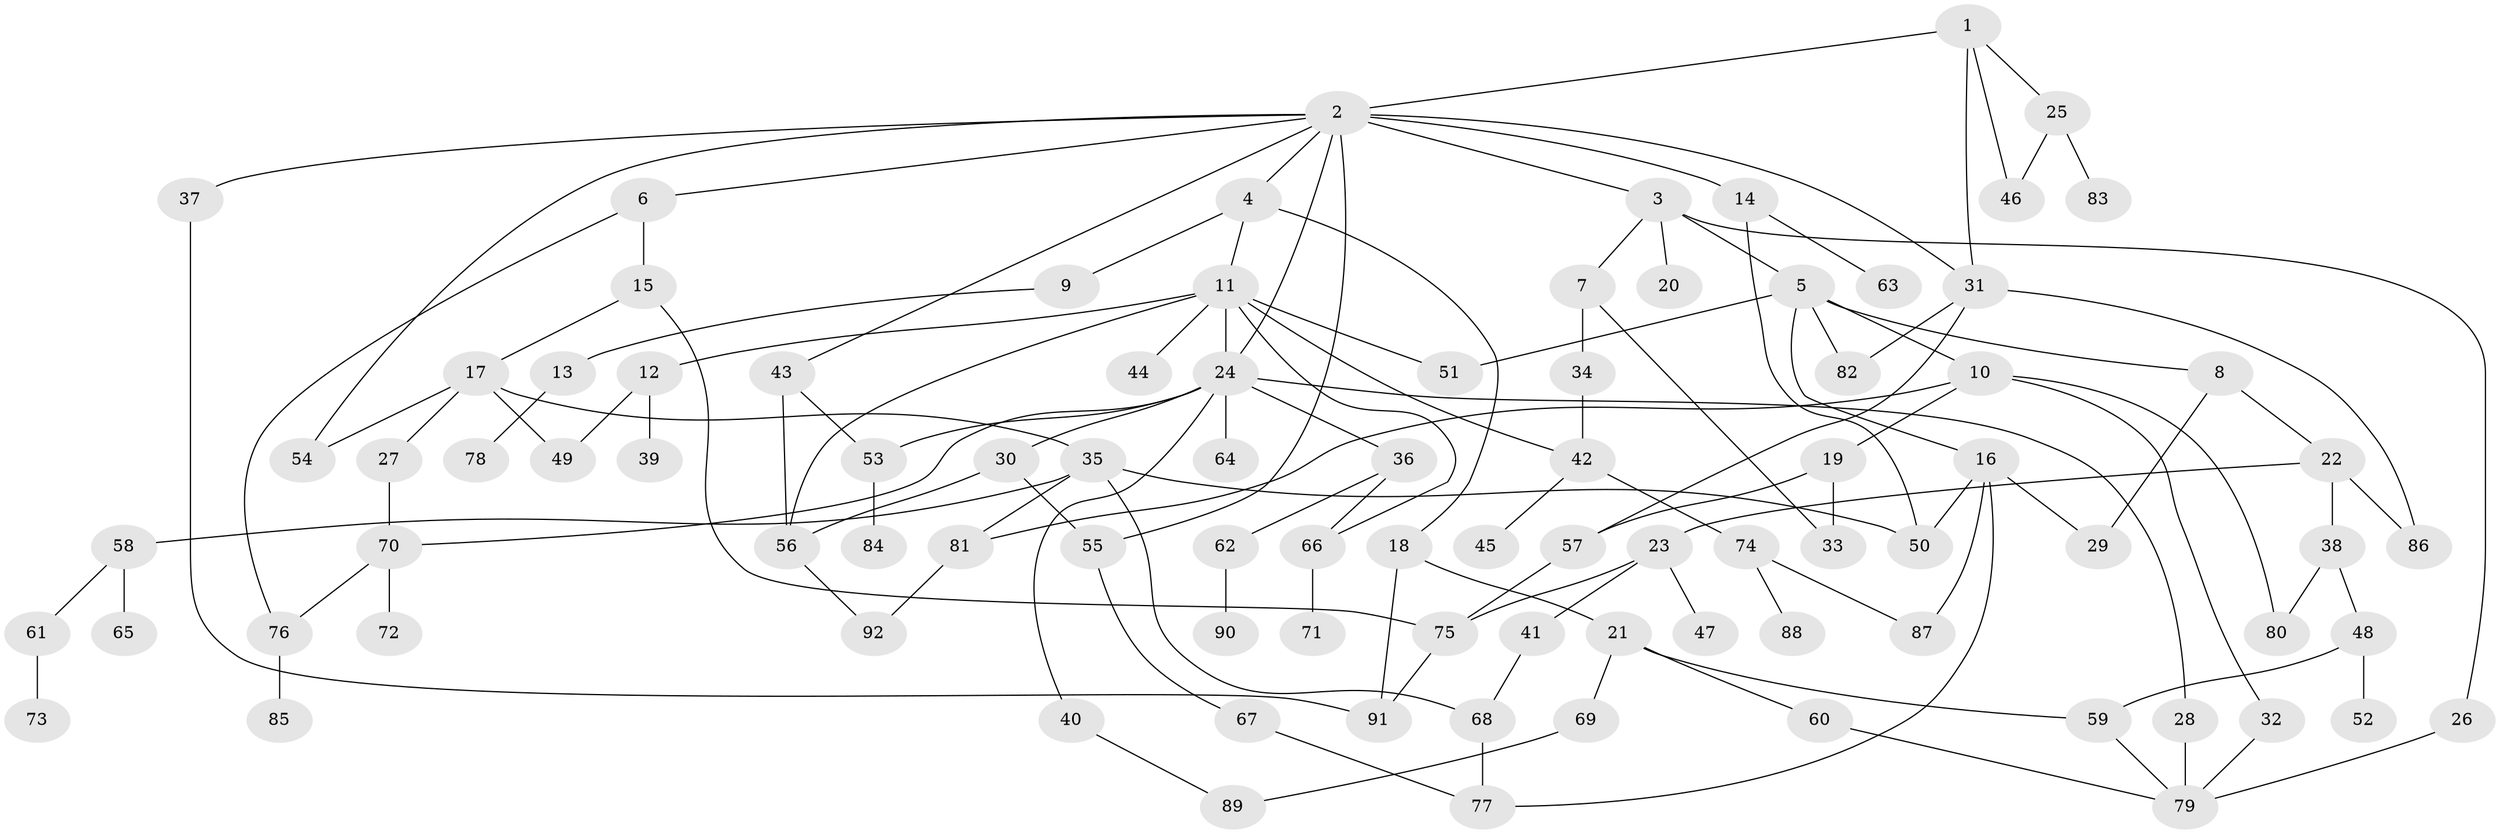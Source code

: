 // coarse degree distribution, {3: 0.11666666666666667, 11: 0.016666666666666666, 6: 0.11666666666666667, 4: 0.15, 2: 0.2833333333333333, 9: 0.016666666666666666, 1: 0.23333333333333334, 5: 0.05, 10: 0.016666666666666666}
// Generated by graph-tools (version 1.1) at 2025/51/02/27/25 19:51:41]
// undirected, 92 vertices, 129 edges
graph export_dot {
graph [start="1"]
  node [color=gray90,style=filled];
  1;
  2;
  3;
  4;
  5;
  6;
  7;
  8;
  9;
  10;
  11;
  12;
  13;
  14;
  15;
  16;
  17;
  18;
  19;
  20;
  21;
  22;
  23;
  24;
  25;
  26;
  27;
  28;
  29;
  30;
  31;
  32;
  33;
  34;
  35;
  36;
  37;
  38;
  39;
  40;
  41;
  42;
  43;
  44;
  45;
  46;
  47;
  48;
  49;
  50;
  51;
  52;
  53;
  54;
  55;
  56;
  57;
  58;
  59;
  60;
  61;
  62;
  63;
  64;
  65;
  66;
  67;
  68;
  69;
  70;
  71;
  72;
  73;
  74;
  75;
  76;
  77;
  78;
  79;
  80;
  81;
  82;
  83;
  84;
  85;
  86;
  87;
  88;
  89;
  90;
  91;
  92;
  1 -- 2;
  1 -- 25;
  1 -- 46;
  1 -- 31;
  2 -- 3;
  2 -- 4;
  2 -- 6;
  2 -- 14;
  2 -- 31;
  2 -- 37;
  2 -- 43;
  2 -- 54;
  2 -- 55;
  2 -- 24;
  3 -- 5;
  3 -- 7;
  3 -- 20;
  3 -- 26;
  4 -- 9;
  4 -- 11;
  4 -- 18;
  5 -- 8;
  5 -- 10;
  5 -- 16;
  5 -- 51;
  5 -- 82;
  6 -- 15;
  6 -- 76;
  7 -- 33;
  7 -- 34;
  8 -- 22;
  8 -- 29;
  9 -- 13;
  10 -- 19;
  10 -- 32;
  10 -- 80;
  10 -- 81;
  11 -- 12;
  11 -- 24;
  11 -- 42;
  11 -- 44;
  11 -- 56;
  11 -- 66;
  11 -- 51;
  12 -- 39;
  12 -- 49;
  13 -- 78;
  14 -- 63;
  14 -- 50;
  15 -- 17;
  15 -- 75;
  16 -- 77;
  16 -- 87;
  16 -- 29;
  16 -- 50;
  17 -- 27;
  17 -- 35;
  17 -- 54;
  17 -- 49;
  18 -- 21;
  18 -- 91;
  19 -- 57;
  19 -- 33;
  21 -- 59;
  21 -- 60;
  21 -- 69;
  22 -- 23;
  22 -- 38;
  22 -- 86;
  23 -- 41;
  23 -- 47;
  23 -- 75;
  24 -- 28;
  24 -- 30;
  24 -- 36;
  24 -- 40;
  24 -- 53;
  24 -- 64;
  24 -- 70;
  25 -- 83;
  25 -- 46;
  26 -- 79;
  27 -- 70;
  28 -- 79;
  30 -- 55;
  30 -- 56;
  31 -- 82;
  31 -- 57;
  31 -- 86;
  32 -- 79;
  34 -- 42;
  35 -- 50;
  35 -- 58;
  35 -- 68;
  35 -- 81;
  36 -- 62;
  36 -- 66;
  37 -- 91;
  38 -- 48;
  38 -- 80;
  40 -- 89;
  41 -- 68;
  42 -- 45;
  42 -- 74;
  43 -- 56;
  43 -- 53;
  48 -- 52;
  48 -- 59;
  53 -- 84;
  55 -- 67;
  56 -- 92;
  57 -- 75;
  58 -- 61;
  58 -- 65;
  59 -- 79;
  60 -- 79;
  61 -- 73;
  62 -- 90;
  66 -- 71;
  67 -- 77;
  68 -- 77;
  69 -- 89;
  70 -- 72;
  70 -- 76;
  74 -- 88;
  74 -- 87;
  75 -- 91;
  76 -- 85;
  81 -- 92;
}
